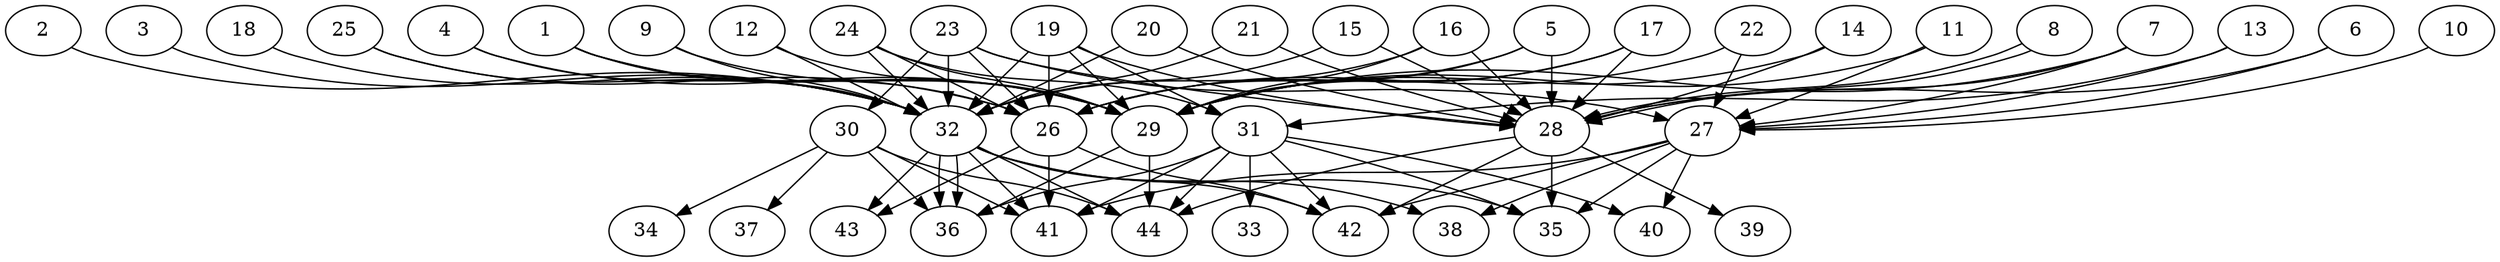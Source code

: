 // DAG (tier=3-complex, mode=compute, n=44, ccr=0.469, fat=0.802, density=0.674, regular=0.223, jump=0.318, mindata=1048576, maxdata=16777216)
// DAG automatically generated by daggen at Sun Aug 24 16:33:34 2025
// /home/ermia/Project/Environments/daggen/bin/daggen --dot --ccr 0.469 --fat 0.802 --regular 0.223 --density 0.674 --jump 0.318 --mindata 1048576 --maxdata 16777216 -n 44 
digraph G {
  1 [size="58056706746634200", alpha="0.07", expect_size="29028353373317100"]
  1 -> 26 [size ="1571012005068800"]
  1 -> 29 [size ="1571012005068800"]
  1 -> 32 [size ="1571012005068800"]
  2 [size="26296000903995457536", alpha="0.03", expect_size="13148000451997728768"]
  2 -> 32 [size ="70742943203328"]
  3 [size="1004739138422645504", alpha="0.09", expect_size="502369569211322752"]
  3 -> 32 [size ="965444760502272"]
  4 [size="7599459786037812", alpha="0.07", expect_size="3799729893018906"]
  4 -> 29 [size ="257831718617088"]
  4 -> 32 [size ="257831718617088"]
  5 [size="92216021461155971072", alpha="0.11", expect_size="46108010730577985536"]
  5 -> 26 [size ="163290495844352"]
  5 -> 28 [size ="163290495844352"]
  5 -> 29 [size ="163290495844352"]
  6 [size="10151693545223798", alpha="0.13", expect_size="5075846772611899"]
  6 -> 27 [size ="365518502494208"]
  6 -> 28 [size ="365518502494208"]
  7 [size="13830706463804116", alpha="0.07", expect_size="6915353231902058"]
  7 -> 27 [size ="485929588359168"]
  7 -> 28 [size ="485929588359168"]
  7 -> 29 [size ="485929588359168"]
  8 [size="611574179430502", alpha="0.18", expect_size="305787089715251"]
  8 -> 28 [size ="30891560665088"]
  8 -> 28 [size ="30891560665088"]
  9 [size="36899355113995192", alpha="0.17", expect_size="18449677556997596"]
  9 -> 29 [size ="1248765105143808"]
  9 -> 32 [size ="1248765105143808"]
  10 [size="80926001675889904", alpha="0.08", expect_size="40463000837944952"]
  10 -> 27 [size ="1400496904470528"]
  11 [size="3204506464091226", alpha="0.09", expect_size="1602253232045613"]
  11 -> 27 [size ="87300880990208"]
  11 -> 29 [size ="87300880990208"]
  12 [size="3763174699787869696", alpha="0.02", expect_size="1881587349893934848"]
  12 -> 29 [size ="1834214177636352"]
  12 -> 32 [size ="1834214177636352"]
  13 [size="34708869904360500", alpha="0.18", expect_size="17354434952180250"]
  13 -> 27 [size ="753887556403200"]
  13 -> 31 [size ="753887556403200"]
  14 [size="1226832037821461", alpha="0.09", expect_size="613416018910730"]
  14 -> 28 [size ="19406549680128"]
  14 -> 29 [size ="19406549680128"]
  15 [size="284254847543346724864", alpha="0.08", expect_size="142127423771673362432"]
  15 -> 28 [size ="345855940886528"]
  15 -> 32 [size ="345855940886528"]
  16 [size="5769800198531355648", alpha="0.13", expect_size="2884900099265677824"]
  16 -> 28 [size ="1902061197197312"]
  16 -> 29 [size ="1902061197197312"]
  16 -> 32 [size ="1902061197197312"]
  17 [size="14162177415942822", alpha="0.03", expect_size="7081088707971411"]
  17 -> 26 [size ="388117437612032"]
  17 -> 28 [size ="388117437612032"]
  17 -> 29 [size ="388117437612032"]
  18 [size="15062730573670772", alpha="0.11", expect_size="7531365286835386"]
  18 -> 32 [size ="426809766182912"]
  19 [size="4721501844516674469888", alpha="0.18", expect_size="2360750922258337234944"]
  19 -> 26 [size ="2251524944166912"]
  19 -> 28 [size ="2251524944166912"]
  19 -> 29 [size ="2251524944166912"]
  19 -> 31 [size ="2251524944166912"]
  19 -> 32 [size ="2251524944166912"]
  20 [size="47875715636467248", alpha="0.12", expect_size="23937857818233624"]
  20 -> 28 [size ="23115648204800"]
  20 -> 32 [size ="23115648204800"]
  21 [size="476388324492382830592", alpha="0.09", expect_size="238194162246191415296"]
  21 -> 28 [size ="487974798098432"]
  21 -> 32 [size ="487974798098432"]
  22 [size="1460163731777321435136", alpha="0.00", expect_size="730081865888660717568"]
  22 -> 26 [size ="1029653322006528"]
  22 -> 27 [size ="1029653322006528"]
  23 [size="2489268290132639744000", alpha="0.14", expect_size="1244634145066319872000"]
  23 -> 26 [size ="1469392407756800"]
  23 -> 27 [size ="1469392407756800"]
  23 -> 28 [size ="1469392407756800"]
  23 -> 30 [size ="1469392407756800"]
  23 -> 32 [size ="1469392407756800"]
  24 [size="57385664590341176", alpha="0.02", expect_size="28692832295170588"]
  24 -> 26 [size ="1204137375039488"]
  24 -> 29 [size ="1204137375039488"]
  24 -> 31 [size ="1204137375039488"]
  24 -> 32 [size ="1204137375039488"]
  25 [size="387501154883380800", alpha="0.12", expect_size="193750577441690400"]
  25 -> 26 [size ="159098549043200"]
  25 -> 32 [size ="159098549043200"]
  26 [size="240972553065901064192", alpha="0.07", expect_size="120486276532950532096"]
  26 -> 41 [size ="309790697848832"]
  26 -> 42 [size ="309790697848832"]
  26 -> 43 [size ="309790697848832"]
  27 [size="85907158067153207296", alpha="0.05", expect_size="42953579033576603648"]
  27 -> 35 [size ="155755319656448"]
  27 -> 38 [size ="155755319656448"]
  27 -> 40 [size ="155755319656448"]
  27 -> 41 [size ="155755319656448"]
  27 -> 42 [size ="155755319656448"]
  28 [size="3356070700156152971264", alpha="0.06", expect_size="1678035350078076485632"]
  28 -> 35 [size ="1793263275081728"]
  28 -> 39 [size ="1793263275081728"]
  28 -> 42 [size ="1793263275081728"]
  28 -> 44 [size ="1793263275081728"]
  29 [size="52050304993730224", alpha="0.11", expect_size="26025152496865112"]
  29 -> 36 [size ="1873871716220928"]
  29 -> 44 [size ="1873871716220928"]
  30 [size="1123612657141531264", alpha="0.05", expect_size="561806328570765632"]
  30 -> 34 [size ="518244846796800"]
  30 -> 36 [size ="518244846796800"]
  30 -> 37 [size ="518244846796800"]
  30 -> 41 [size ="518244846796800"]
  30 -> 44 [size ="518244846796800"]
  31 [size="456618382922350592000", alpha="0.03", expect_size="228309191461175296000"]
  31 -> 33 [size ="474379137843200"]
  31 -> 35 [size ="474379137843200"]
  31 -> 36 [size ="474379137843200"]
  31 -> 40 [size ="474379137843200"]
  31 -> 41 [size ="474379137843200"]
  31 -> 42 [size ="474379137843200"]
  31 -> 44 [size ="474379137843200"]
  32 [size="1693397096759033856000", alpha="0.18", expect_size="846698548379516928000"]
  32 -> 35 [size ="1136569142476800"]
  32 -> 36 [size ="1136569142476800"]
  32 -> 36 [size ="1136569142476800"]
  32 -> 38 [size ="1136569142476800"]
  32 -> 41 [size ="1136569142476800"]
  32 -> 42 [size ="1136569142476800"]
  32 -> 43 [size ="1136569142476800"]
  32 -> 44 [size ="1136569142476800"]
  33 [size="34626594872689164288", alpha="0.09", expect_size="17313297436344582144"]
  34 [size="140597616895588302848", alpha="0.10", expect_size="70298808447794151424"]
  35 [size="677307869335178752", alpha="0.14", expect_size="338653934667589376"]
  36 [size="8625773756085106", alpha="0.03", expect_size="4312886878042553"]
  37 [size="4953042287256901632", alpha="0.08", expect_size="2476521143628450816"]
  38 [size="15182361008342856", alpha="0.18", expect_size="7591180504171428"]
  39 [size="421197610394691328", alpha="0.19", expect_size="210598805197345664"]
  40 [size="3163616608641188102144", alpha="0.00", expect_size="1581808304320594051072"]
  41 [size="39583854069313456", alpha="0.00", expect_size="19791927034656728"]
  42 [size="41850706742183312", alpha="0.18", expect_size="20925353371091656"]
  43 [size="5354534344846338", alpha="0.11", expect_size="2677267172423169"]
  44 [size="2526124743589888000000", alpha="0.15", expect_size="1263062371794944000000"]
}